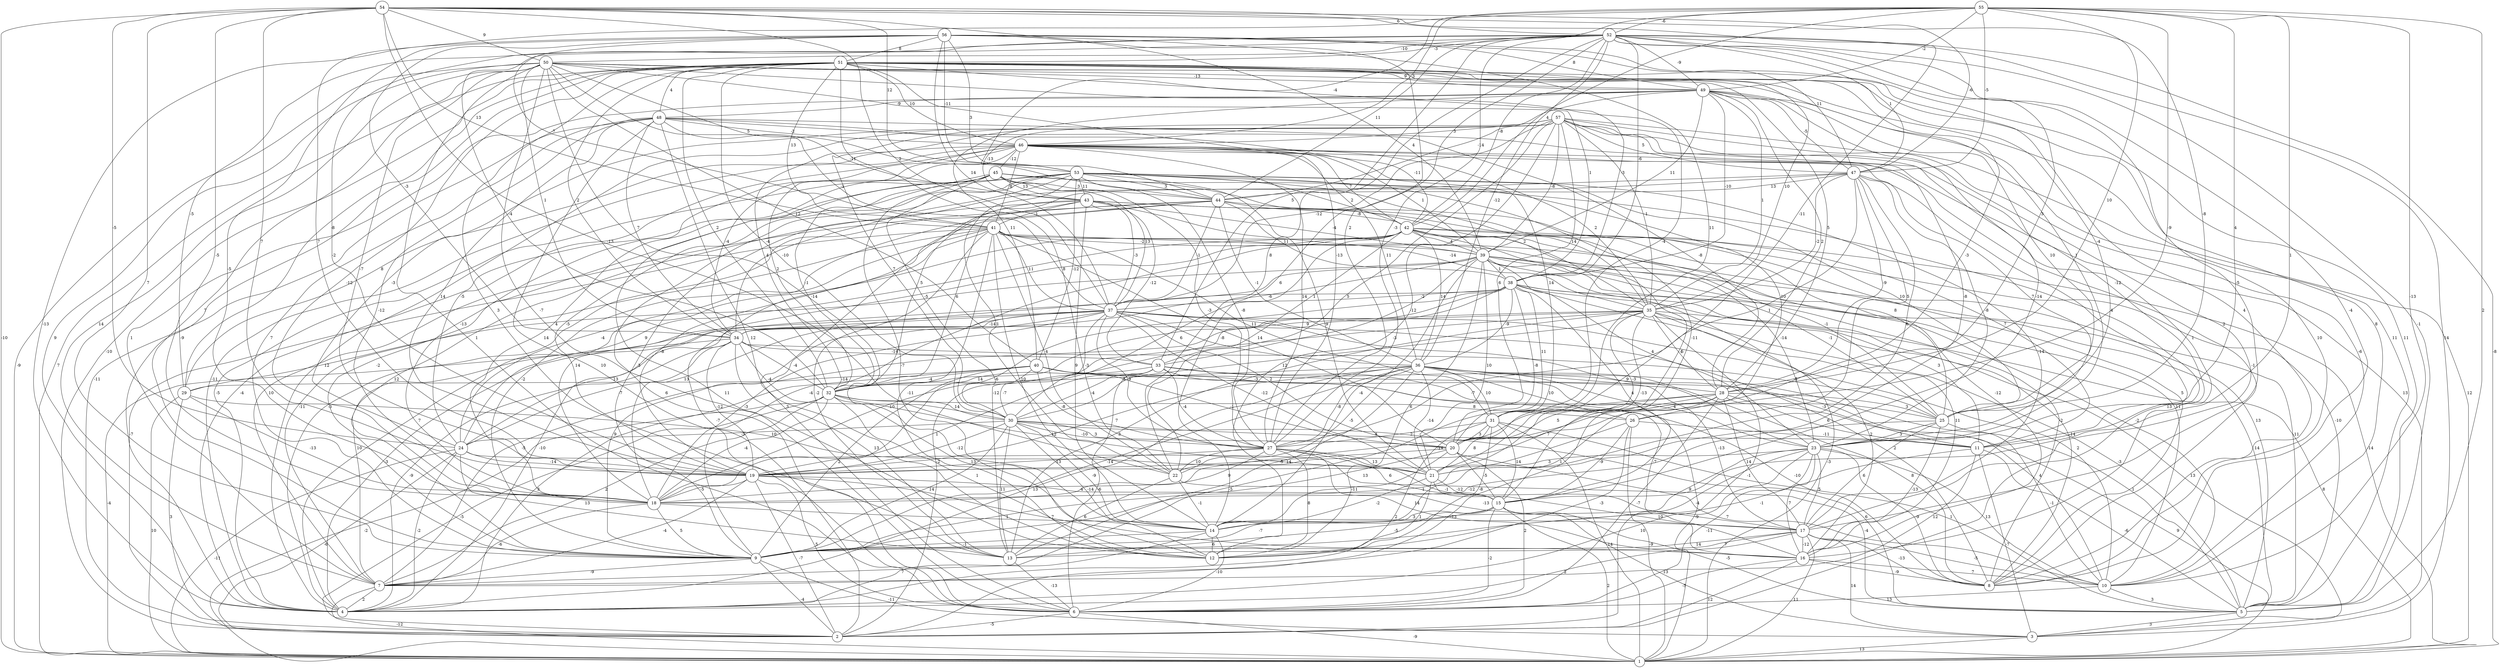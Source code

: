 graph { 
	 fontname="Helvetica,Arial,sans-serif" 
	 node [shape = circle]; 
	 57 -- 1 [label = "12"];
	 57 -- 4 [label = "12"];
	 57 -- 10 [label = "-6"];
	 57 -- 12 [label = "-3"];
	 57 -- 16 [label = "1"];
	 57 -- 17 [label = "2"];
	 57 -- 20 [label = "6"];
	 57 -- 21 [label = "-8"];
	 57 -- 22 [label = "5"];
	 57 -- 24 [label = "-3"];
	 57 -- 30 [label = "7"];
	 57 -- 32 [label = "4"];
	 57 -- 35 [label = "-1"];
	 57 -- 37 [label = "-12"];
	 57 -- 39 [label = "-8"];
	 57 -- 43 [label = "-13"];
	 57 -- 46 [label = "3"];
	 57 -- 47 [label = "5"];
	 56 -- 4 [label = "-13"];
	 56 -- 8 [label = "4"];
	 56 -- 18 [label = "-5"];
	 56 -- 31 [label = "11"];
	 56 -- 34 [label = "-3"];
	 56 -- 37 [label = "14"];
	 56 -- 39 [label = "4"];
	 56 -- 41 [label = "-7"];
	 56 -- 44 [label = "3"];
	 56 -- 47 [label = "11"];
	 56 -- 49 [label = "8"];
	 56 -- 51 [label = "8"];
	 56 -- 53 [label = "-11"];
	 55 -- 5 [label = "2"];
	 55 -- 10 [label = "-13"];
	 55 -- 15 [label = "1"];
	 55 -- 19 [label = "7"];
	 55 -- 20 [label = "-9"];
	 55 -- 23 [label = "4"];
	 55 -- 27 [label = "-3"];
	 55 -- 28 [label = "10"];
	 55 -- 42 [label = "4"];
	 55 -- 46 [label = "3"];
	 55 -- 47 [label = "-5"];
	 55 -- 49 [label = "-2"];
	 55 -- 52 [label = "-6"];
	 55 -- 53 [label = "-4"];
	 54 -- 1 [label = "-10"];
	 54 -- 9 [label = "7"];
	 54 -- 18 [label = "-5"];
	 54 -- 19 [label = "7"];
	 54 -- 22 [label = "-13"];
	 54 -- 24 [label = "-5"];
	 54 -- 25 [label = "-8"];
	 54 -- 27 [label = "2"];
	 54 -- 31 [label = "-11"];
	 54 -- 37 [label = "2"];
	 54 -- 41 [label = "13"];
	 54 -- 47 [label = "-6"];
	 54 -- 50 [label = "9"];
	 54 -- 52 [label = "6"];
	 54 -- 53 [label = "12"];
	 53 -- 4 [label = "-4"];
	 53 -- 6 [label = "6"];
	 53 -- 9 [label = "-2"];
	 53 -- 15 [label = "-11"];
	 53 -- 17 [label = "-14"];
	 53 -- 19 [label = "-5"];
	 53 -- 21 [label = "9"];
	 53 -- 22 [label = "1"];
	 53 -- 25 [label = "10"];
	 53 -- 26 [label = "10"];
	 53 -- 27 [label = "-8"];
	 53 -- 34 [label = "-10"];
	 53 -- 35 [label = "14"];
	 53 -- 40 [label = "-12"];
	 53 -- 42 [label = "2"];
	 53 -- 43 [label = "11"];
	 53 -- 44 [label = "3"];
	 52 -- 1 [label = "-8"];
	 52 -- 3 [label = "14"];
	 52 -- 5 [label = "-1"];
	 52 -- 8 [label = "-4"];
	 52 -- 14 [label = "6"];
	 52 -- 17 [label = "-5"];
	 52 -- 19 [label = "-2"];
	 52 -- 22 [label = "8"];
	 52 -- 28 [label = "3"];
	 52 -- 29 [label = "-5"];
	 52 -- 32 [label = "-4"];
	 52 -- 33 [label = "5"];
	 52 -- 36 [label = "-12"];
	 52 -- 38 [label = "-6"];
	 52 -- 42 [label = "-8"];
	 52 -- 44 [label = "11"];
	 52 -- 47 [label = "1"];
	 52 -- 49 [label = "-9"];
	 52 -- 50 [label = "-10"];
	 52 -- 51 [label = "-3"];
	 51 -- 1 [label = "7"];
	 51 -- 2 [label = "-10"];
	 51 -- 4 [label = "-9"];
	 51 -- 5 [label = "11"];
	 51 -- 10 [label = "8"];
	 51 -- 13 [label = "3"];
	 51 -- 18 [label = "-12"];
	 51 -- 20 [label = "-3"];
	 51 -- 22 [label = "8"];
	 51 -- 25 [label = "-4"];
	 51 -- 27 [label = "-13"];
	 51 -- 29 [label = "-8"];
	 51 -- 30 [label = "-4"];
	 51 -- 32 [label = "2"];
	 51 -- 34 [label = "2"];
	 51 -- 35 [label = "10"];
	 51 -- 38 [label = "-3"];
	 51 -- 41 [label = "13"];
	 51 -- 46 [label = "10"];
	 51 -- 48 [label = "4"];
	 51 -- 49 [label = "9"];
	 50 -- 1 [label = "-9"];
	 50 -- 4 [label = "9"];
	 50 -- 5 [label = "11"];
	 50 -- 6 [label = "1"];
	 50 -- 7 [label = "14"];
	 50 -- 9 [label = "7"];
	 50 -- 12 [label = "-7"];
	 50 -- 14 [label = "-14"];
	 50 -- 19 [label = "-7"];
	 50 -- 23 [label = "1"];
	 50 -- 28 [label = "5"];
	 50 -- 31 [label = "-4"];
	 50 -- 34 [label = "1"];
	 50 -- 37 [label = "-1"];
	 50 -- 38 [label = "1"];
	 50 -- 40 [label = "12"];
	 50 -- 44 [label = "5"];
	 50 -- 49 [label = "-13"];
	 49 -- 7 [label = "1"];
	 49 -- 8 [label = "10"];
	 49 -- 15 [label = "-14"];
	 49 -- 25 [label = "10"];
	 49 -- 28 [label = "2"];
	 49 -- 35 [label = "1"];
	 49 -- 38 [label = "-10"];
	 49 -- 39 [label = "11"];
	 49 -- 40 [label = "11"];
	 49 -- 44 [label = "-14"];
	 49 -- 47 [label = "-5"];
	 49 -- 48 [label = "-9"];
	 48 -- 2 [label = "-11"];
	 48 -- 6 [label = "10"];
	 48 -- 9 [label = "7"];
	 48 -- 11 [label = "-12"];
	 48 -- 12 [label = "12"];
	 48 -- 18 [label = "-12"];
	 48 -- 19 [label = "14"];
	 48 -- 28 [label = "-8"];
	 48 -- 34 [label = "7"];
	 48 -- 42 [label = "-11"];
	 48 -- 43 [label = "-11"];
	 48 -- 46 [label = "-2"];
	 47 -- 2 [label = "13"];
	 47 -- 9 [label = "3"];
	 47 -- 21 [label = "6"];
	 47 -- 23 [label = "-8"];
	 47 -- 26 [label = "5"];
	 47 -- 27 [label = "1"];
	 47 -- 28 [label = "-9"];
	 47 -- 32 [label = "5"];
	 47 -- 35 [label = "-2"];
	 47 -- 44 [label = "13"];
	 46 -- 3 [label = "13"];
	 46 -- 4 [label = "-11"];
	 46 -- 8 [label = "-1"];
	 46 -- 18 [label = "-13"];
	 46 -- 23 [label = "7"];
	 46 -- 24 [label = "-5"];
	 46 -- 27 [label = "14"];
	 46 -- 29 [label = "8"];
	 46 -- 31 [label = "14"];
	 46 -- 32 [label = "2"];
	 46 -- 34 [label = "-4"];
	 46 -- 35 [label = "2"];
	 46 -- 36 [label = "11"];
	 46 -- 39 [label = "1"];
	 46 -- 41 [label = "8"];
	 46 -- 42 [label = "7"];
	 46 -- 45 [label = "-12"];
	 45 -- 4 [label = "-5"];
	 45 -- 6 [label = "11"];
	 45 -- 11 [label = "4"];
	 45 -- 12 [label = "-7"];
	 45 -- 18 [label = "14"];
	 45 -- 27 [label = "-3"];
	 45 -- 30 [label = "-5"];
	 45 -- 32 [label = "-1"];
	 45 -- 35 [label = "2"];
	 45 -- 37 [label = "13"];
	 45 -- 43 [label = "13"];
	 45 -- 44 [label = "3"];
	 44 -- 2 [label = "-7"];
	 44 -- 4 [label = "-3"];
	 44 -- 7 [label = "10"];
	 44 -- 9 [label = "-2"];
	 44 -- 11 [label = "7"];
	 44 -- 36 [label = "-1"];
	 44 -- 37 [label = "-1"];
	 44 -- 38 [label = "11"];
	 44 -- 42 [label = "-8"];
	 43 -- 6 [label = "3"];
	 43 -- 8 [label = "5"];
	 43 -- 9 [label = "12"];
	 43 -- 14 [label = "9"];
	 43 -- 25 [label = "8"];
	 43 -- 32 [label = "6"];
	 43 -- 33 [label = "-12"];
	 43 -- 35 [label = "-14"];
	 43 -- 37 [label = "-3"];
	 43 -- 39 [label = "-4"];
	 43 -- 41 [label = "-1"];
	 42 -- 1 [label = "-14"];
	 42 -- 4 [label = "7"];
	 42 -- 5 [label = "-10"];
	 42 -- 9 [label = "-4"];
	 42 -- 13 [label = "-12"];
	 42 -- 16 [label = "-12"];
	 42 -- 18 [label = "14"];
	 42 -- 21 [label = "-6"];
	 42 -- 23 [label = "-14"];
	 42 -- 24 [label = "9"];
	 42 -- 25 [label = "-1"];
	 42 -- 33 [label = "1"];
	 42 -- 36 [label = "14"];
	 42 -- 39 [label = "4"];
	 41 -- 2 [label = "-7"];
	 41 -- 5 [label = "13"];
	 41 -- 7 [label = "-11"];
	 41 -- 10 [label = "11"];
	 41 -- 12 [label = "-11"];
	 41 -- 13 [label = "-2"];
	 41 -- 14 [label = "10"];
	 41 -- 19 [label = "-8"];
	 41 -- 20 [label = "14"];
	 41 -- 22 [label = "4"];
	 41 -- 24 [label = "-4"];
	 41 -- 31 [label = "11"];
	 41 -- 37 [label = "11"];
	 41 -- 39 [label = "-2"];
	 40 -- 4 [label = "3"];
	 40 -- 8 [label = "-10"];
	 40 -- 9 [label = "2"];
	 40 -- 10 [label = "4"];
	 40 -- 20 [label = "-1"];
	 40 -- 27 [label = "-8"];
	 40 -- 28 [label = "-3"];
	 40 -- 29 [label = "-14"];
	 40 -- 30 [label = "-7"];
	 40 -- 32 [label = "-4"];
	 39 -- 1 [label = "-3"];
	 39 -- 5 [label = "-11"];
	 39 -- 8 [label = "-2"];
	 39 -- 10 [label = "-2"];
	 39 -- 12 [label = "6"];
	 39 -- 14 [label = "-4"];
	 39 -- 18 [label = "13"];
	 39 -- 21 [label = "10"];
	 39 -- 23 [label = "4"];
	 39 -- 25 [label = "-1"];
	 39 -- 29 [label = "4"];
	 39 -- 33 [label = "-12"];
	 39 -- 34 [label = "-6"];
	 39 -- 38 [label = "1"];
	 38 -- 2 [label = "-2"];
	 38 -- 4 [label = "-10"];
	 38 -- 5 [label = "14"];
	 38 -- 8 [label = "-14"];
	 38 -- 11 [label = "3"];
	 38 -- 15 [label = "4"];
	 38 -- 16 [label = "11"];
	 38 -- 19 [label = "-6"];
	 38 -- 20 [label = "-8"];
	 38 -- 31 [label = "11"];
	 38 -- 32 [label = "6"];
	 38 -- 36 [label = "-9"];
	 38 -- 37 [label = "-2"];
	 37 -- 4 [label = "-3"];
	 37 -- 7 [label = "10"];
	 37 -- 8 [label = "2"];
	 37 -- 9 [label = "9"];
	 37 -- 10 [label = "2"];
	 37 -- 18 [label = "-3"];
	 37 -- 20 [label = "2"];
	 37 -- 21 [label = "-12"];
	 37 -- 23 [label = "9"];
	 37 -- 24 [label = "13"];
	 37 -- 27 [label = "9"];
	 37 -- 30 [label = "-3"];
	 37 -- 34 [label = "-14"];
	 37 -- 36 [label = "-8"];
	 36 -- 1 [label = "-9"];
	 36 -- 4 [label = "13"];
	 36 -- 5 [label = "1"];
	 36 -- 8 [label = "8"];
	 36 -- 9 [label = "-14"];
	 36 -- 13 [label = "14"];
	 36 -- 17 [label = "-13"];
	 36 -- 19 [label = "7"];
	 36 -- 21 [label = "-14"];
	 36 -- 22 [label = "-5"];
	 36 -- 23 [label = "4"];
	 36 -- 26 [label = "10"];
	 36 -- 27 [label = "-8"];
	 36 -- 31 [label = "10"];
	 36 -- 32 [label = "-5"];
	 35 -- 1 [label = "8"];
	 35 -- 2 [label = "-1"];
	 35 -- 3 [label = "13"];
	 35 -- 5 [label = "-3"];
	 35 -- 7 [label = "-5"];
	 35 -- 13 [label = "3"];
	 35 -- 16 [label = "2"];
	 35 -- 18 [label = "-10"];
	 35 -- 20 [label = "-3"];
	 35 -- 21 [label = "-13"];
	 35 -- 28 [label = "1"];
	 35 -- 30 [label = "12"];
	 35 -- 34 [label = "9"];
	 34 -- 1 [label = "-4"];
	 34 -- 4 [label = "-9"];
	 34 -- 13 [label = "13"];
	 34 -- 19 [label = "-12"];
	 34 -- 24 [label = "-7"];
	 34 -- 25 [label = "-5"];
	 34 -- 30 [label = "-4"];
	 34 -- 32 [label = "-4"];
	 34 -- 33 [label = "-14"];
	 33 -- 6 [label = "-6"];
	 33 -- 11 [label = "-3"];
	 33 -- 16 [label = "-7"];
	 33 -- 18 [label = "1"];
	 33 -- 25 [label = "-7"];
	 33 -- 27 [label = "-4"];
	 33 -- 30 [label = "-4"];
	 33 -- 32 [label = "14"];
	 32 -- 1 [label = "-2"];
	 32 -- 2 [label = "-5"];
	 32 -- 7 [label = "2"];
	 32 -- 12 [label = "1"];
	 32 -- 14 [label = "13"];
	 32 -- 18 [label = "-4"];
	 32 -- 21 [label = "12"];
	 32 -- 26 [label = "8"];
	 32 -- 30 [label = "14"];
	 31 -- 1 [label = "14"];
	 31 -- 4 [label = "2"];
	 31 -- 5 [label = "1"];
	 31 -- 12 [label = "-8"];
	 31 -- 15 [label = "14"];
	 31 -- 20 [label = "3"];
	 31 -- 21 [label = "8"];
	 31 -- 27 [label = "2"];
	 30 -- 5 [label = "6"];
	 30 -- 9 [label = "14"];
	 30 -- 11 [label = "4"];
	 30 -- 12 [label = "-14"];
	 30 -- 13 [label = "11"];
	 30 -- 14 [label = "-9"];
	 30 -- 19 [label = "-12"];
	 30 -- 20 [label = "3"];
	 30 -- 24 [label = "-3"];
	 30 -- 27 [label = "-10"];
	 29 -- 1 [label = "10"];
	 29 -- 2 [label = "3"];
	 29 -- 18 [label = "-13"];
	 29 -- 21 [label = "10"];
	 28 -- 1 [label = "9"];
	 28 -- 2 [label = "-13"];
	 28 -- 6 [label = "-7"];
	 28 -- 7 [label = "-5"];
	 28 -- 11 [label = "6"];
	 28 -- 14 [label = "1"];
	 28 -- 17 [label = "14"];
	 28 -- 18 [label = "-14"];
	 28 -- 20 [label = "5"];
	 28 -- 22 [label = "7"];
	 28 -- 25 [label = "3"];
	 27 -- 12 [label = "8"];
	 27 -- 15 [label = "6"];
	 27 -- 16 [label = "14"];
	 27 -- 17 [label = "-1"];
	 27 -- 18 [label = "9"];
	 27 -- 19 [label = "13"];
	 27 -- 21 [label = "13"];
	 27 -- 22 [label = "10"];
	 26 -- 1 [label = "-9"];
	 26 -- 7 [label = "-3"];
	 26 -- 9 [label = "-1"];
	 26 -- 11 [label = "-11"];
	 26 -- 15 [label = "-9"];
	 25 -- 9 [label = "-12"];
	 25 -- 10 [label = "-1"];
	 25 -- 16 [label = "-13"];
	 25 -- 17 [label = "6"];
	 25 -- 23 [label = "3"];
	 24 -- 1 [label = "-11"];
	 24 -- 2 [label = "-6"];
	 24 -- 4 [label = "-2"];
	 24 -- 5 [label = "-4"];
	 24 -- 13 [label = "13"];
	 24 -- 19 [label = "-14"];
	 23 -- 4 [label = "10"];
	 23 -- 6 [label = "-11"];
	 23 -- 8 [label = "-9"];
	 23 -- 10 [label = "13"];
	 23 -- 12 [label = "-4"];
	 23 -- 14 [label = "9"];
	 23 -- 16 [label = "7"];
	 23 -- 17 [label = "5"];
	 23 -- 19 [label = "3"];
	 22 -- 13 [label = "6"];
	 22 -- 14 [label = "-1"];
	 22 -- 17 [label = "-13"];
	 21 -- 12 [label = "1"];
	 21 -- 14 [label = "-2"];
	 21 -- 15 [label = "-12"];
	 21 -- 16 [label = "10"];
	 20 -- 6 [label = "2"];
	 20 -- 10 [label = "7"];
	 20 -- 14 [label = "-11"];
	 20 -- 15 [label = "-5"];
	 20 -- 18 [label = "13"];
	 20 -- 19 [label = "-5"];
	 19 -- 2 [label = "-7"];
	 19 -- 6 [label = "5"];
	 19 -- 7 [label = "-4"];
	 19 -- 15 [label = "4"];
	 19 -- 16 [label = "7"];
	 19 -- 18 [label = "-5"];
	 18 -- 7 [label = "-6"];
	 18 -- 9 [label = "5"];
	 18 -- 17 [label = "1"];
	 17 -- 1 [label = "11"];
	 17 -- 3 [label = "14"];
	 17 -- 4 [label = "2"];
	 17 -- 8 [label = "-13"];
	 17 -- 9 [label = "14"];
	 17 -- 10 [label = "-5"];
	 17 -- 13 [label = "7"];
	 17 -- 16 [label = "-12"];
	 16 -- 2 [label = "12"];
	 16 -- 6 [label = "-5"];
	 16 -- 8 [label = "-9"];
	 16 -- 10 [label = "7"];
	 15 -- 1 [label = "2"];
	 15 -- 3 [label = "13"];
	 15 -- 5 [label = "-5"];
	 15 -- 6 [label = "-2"];
	 15 -- 9 [label = "-7"];
	 15 -- 13 [label = "-5"];
	 15 -- 14 [label = "3"];
	 14 -- 4 [label = "7"];
	 14 -- 6 [label = "-10"];
	 14 -- 9 [label = "-1"];
	 14 -- 12 [label = "6"];
	 13 -- 6 [label = "-13"];
	 11 -- 3 [label = "-7"];
	 11 -- 5 [label = "-6"];
	 11 -- 7 [label = "12"];
	 11 -- 9 [label = "-1"];
	 10 -- 5 [label = "3"];
	 10 -- 6 [label = "13"];
	 9 -- 2 [label = "-4"];
	 9 -- 3 [label = "-11"];
	 9 -- 7 [label = "-9"];
	 7 -- 1 [label = "-12"];
	 7 -- 4 [label = "2"];
	 6 -- 1 [label = "-9"];
	 6 -- 2 [label = "-5"];
	 5 -- 3 [label = "3"];
	 3 -- 1 [label = "13"];
	 1;
	 2;
	 3;
	 4;
	 5;
	 6;
	 7;
	 8;
	 9;
	 10;
	 11;
	 12;
	 13;
	 14;
	 15;
	 16;
	 17;
	 18;
	 19;
	 20;
	 21;
	 22;
	 23;
	 24;
	 25;
	 26;
	 27;
	 28;
	 29;
	 30;
	 31;
	 32;
	 33;
	 34;
	 35;
	 36;
	 37;
	 38;
	 39;
	 40;
	 41;
	 42;
	 43;
	 44;
	 45;
	 46;
	 47;
	 48;
	 49;
	 50;
	 51;
	 52;
	 53;
	 54;
	 55;
	 56;
	 57;
}
